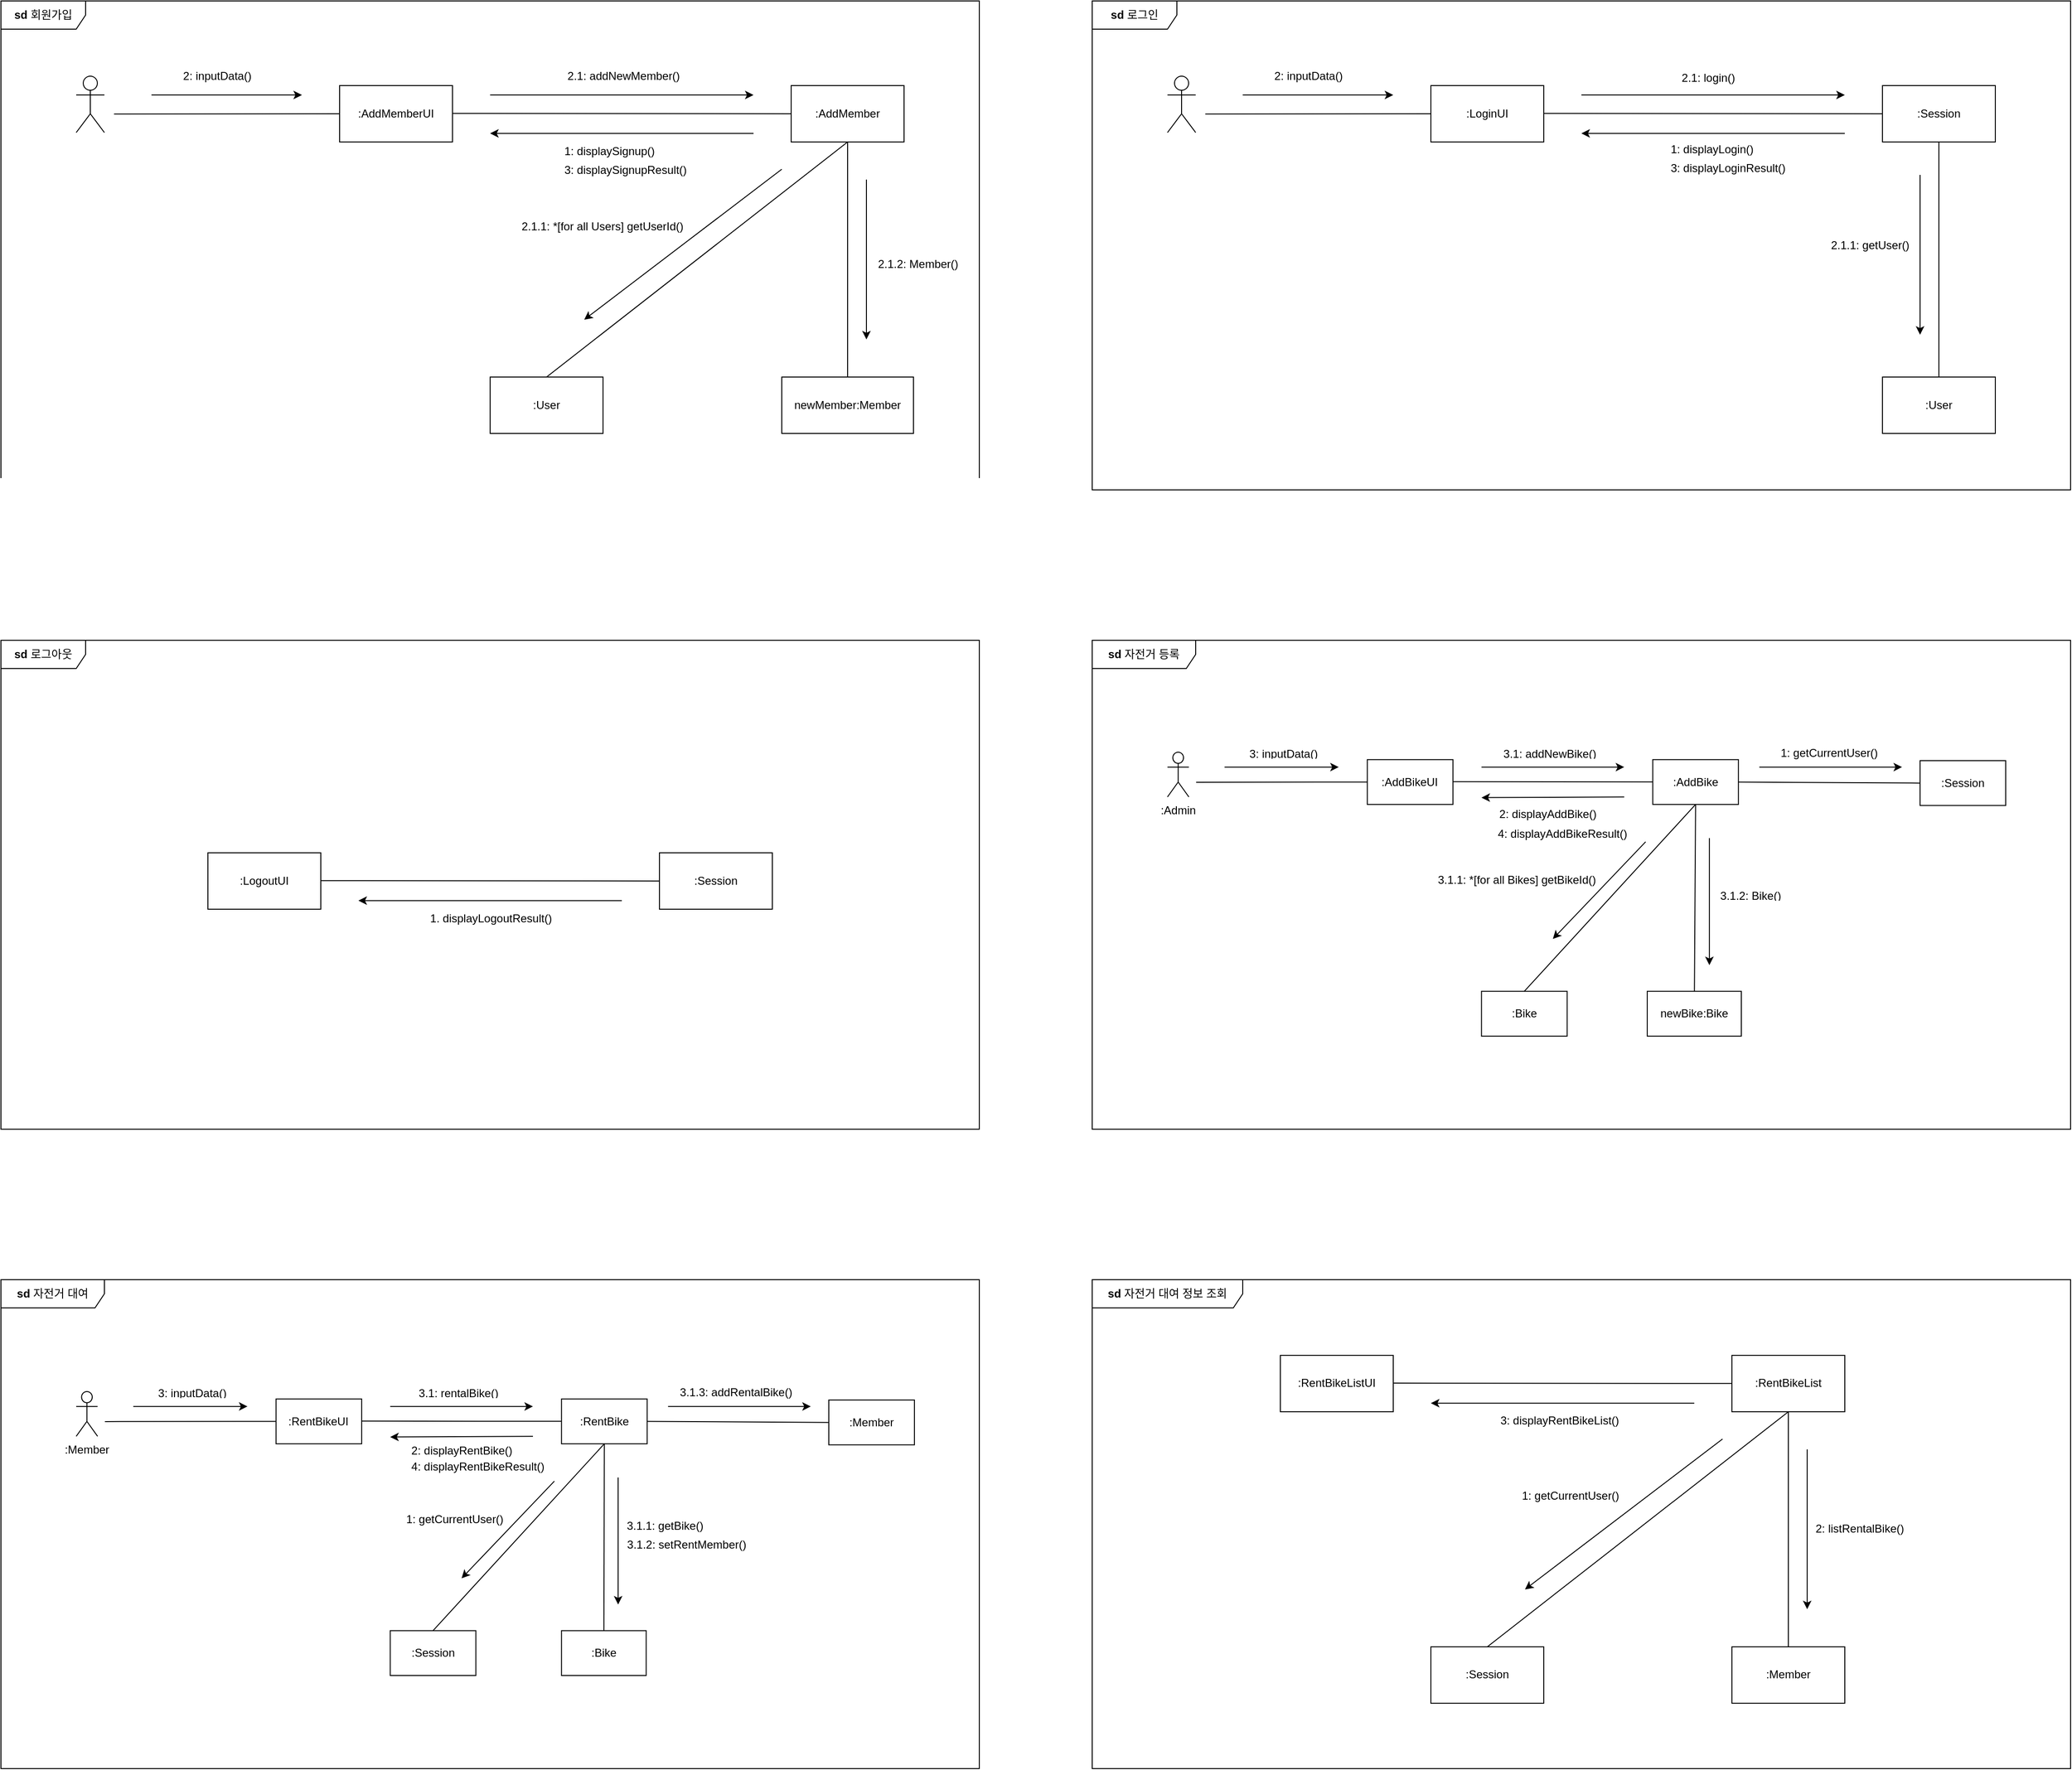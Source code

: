 <mxfile version="27.0.4">
  <diagram name="Page-1" id="929967ad-93f9-6ef4-fab6-5d389245f69c">
    <mxGraphModel dx="1453" dy="893" grid="1" gridSize="10" guides="1" tooltips="1" connect="1" arrows="1" fold="1" page="1" pageScale="1.5" pageWidth="1700" pageHeight="1500" background="none" math="0" shadow="0">
      <root>
        <mxCell id="0" style=";html=1;" />
        <mxCell id="1" style=";html=1;" parent="0" />
        <mxCell id="5Dsq9sax4IMBlSlcCFGJ-1" value="&lt;div&gt;&lt;br&gt;&lt;/div&gt;" style="shape=umlActor;verticalLabelPosition=bottom;verticalAlign=top;html=1;outlineConnect=0;" vertex="1" parent="1">
          <mxGeometry x="240" y="240" width="30" height="60" as="geometry" />
        </mxCell>
        <mxCell id="5Dsq9sax4IMBlSlcCFGJ-3" value=":AddMemberUI" style="rounded=0;whiteSpace=wrap;html=1;" vertex="1" parent="1">
          <mxGeometry x="520" y="250" width="120" height="60" as="geometry" />
        </mxCell>
        <mxCell id="5Dsq9sax4IMBlSlcCFGJ-4" value=":AddMember" style="rounded=0;whiteSpace=wrap;html=1;" vertex="1" parent="1">
          <mxGeometry x="1000" y="250" width="120" height="60" as="geometry" />
        </mxCell>
        <mxCell id="5Dsq9sax4IMBlSlcCFGJ-5" value=":User" style="rounded=0;whiteSpace=wrap;html=1;" vertex="1" parent="1">
          <mxGeometry x="680" y="560" width="120" height="60" as="geometry" />
        </mxCell>
        <mxCell id="5Dsq9sax4IMBlSlcCFGJ-6" value="newMember:Member" style="rounded=0;whiteSpace=wrap;html=1;" vertex="1" parent="1">
          <mxGeometry x="990" y="560" width="140" height="60" as="geometry" />
        </mxCell>
        <mxCell id="5Dsq9sax4IMBlSlcCFGJ-7" value="" style="endArrow=none;html=1;rounded=0;entryX=0.11;entryY=0.285;entryDx=0;entryDy=0;entryPerimeter=0;exitX=0;exitY=0.5;exitDx=0;exitDy=0;" edge="1" parent="1" source="5Dsq9sax4IMBlSlcCFGJ-3">
          <mxGeometry width="50" height="50" relative="1" as="geometry">
            <mxPoint x="630" y="410" as="sourcePoint" />
            <mxPoint x="280.2" y="280.25" as="targetPoint" />
          </mxGeometry>
        </mxCell>
        <mxCell id="5Dsq9sax4IMBlSlcCFGJ-8" value="" style="endArrow=none;html=1;rounded=0;entryX=0.11;entryY=0.285;entryDx=0;entryDy=0;entryPerimeter=0;" edge="1" parent="1" source="5Dsq9sax4IMBlSlcCFGJ-4">
          <mxGeometry width="50" height="50" relative="1" as="geometry">
            <mxPoint x="880" y="279.57" as="sourcePoint" />
            <mxPoint x="640" y="279.57" as="targetPoint" />
          </mxGeometry>
        </mxCell>
        <mxCell id="5Dsq9sax4IMBlSlcCFGJ-9" value="" style="endArrow=none;html=1;rounded=0;entryX=0.5;entryY=0;entryDx=0;entryDy=0;" edge="1" parent="1" target="5Dsq9sax4IMBlSlcCFGJ-5">
          <mxGeometry width="50" height="50" relative="1" as="geometry">
            <mxPoint x="1060" y="310" as="sourcePoint" />
            <mxPoint x="650" y="289.57" as="targetPoint" />
          </mxGeometry>
        </mxCell>
        <mxCell id="5Dsq9sax4IMBlSlcCFGJ-10" value="" style="endArrow=none;html=1;rounded=0;exitX=0.5;exitY=1;exitDx=0;exitDy=0;" edge="1" parent="1" source="5Dsq9sax4IMBlSlcCFGJ-4" target="5Dsq9sax4IMBlSlcCFGJ-6">
          <mxGeometry width="50" height="50" relative="1" as="geometry">
            <mxPoint x="1070" y="320" as="sourcePoint" />
            <mxPoint x="750" y="570" as="targetPoint" />
          </mxGeometry>
        </mxCell>
        <mxCell id="5Dsq9sax4IMBlSlcCFGJ-21" value="" style="endArrow=classic;html=1;rounded=0;movable=1;resizable=1;rotatable=1;deletable=1;editable=1;locked=0;connectable=1;" edge="1" parent="1">
          <mxGeometry width="50" height="50" relative="1" as="geometry">
            <mxPoint x="320" y="260" as="sourcePoint" />
            <mxPoint x="480" y="260" as="targetPoint" />
          </mxGeometry>
        </mxCell>
        <mxCell id="5Dsq9sax4IMBlSlcCFGJ-22" value="" style="endArrow=classic;html=1;rounded=0;movable=1;resizable=1;rotatable=1;deletable=1;editable=1;locked=0;connectable=1;" edge="1" parent="1">
          <mxGeometry width="50" height="50" relative="1" as="geometry">
            <mxPoint x="680" y="260" as="sourcePoint" />
            <mxPoint x="960" y="260" as="targetPoint" />
          </mxGeometry>
        </mxCell>
        <mxCell id="5Dsq9sax4IMBlSlcCFGJ-23" value="" style="endArrow=classic;html=1;rounded=0;movable=1;resizable=1;rotatable=1;deletable=1;editable=1;locked=0;connectable=1;" edge="1" parent="1">
          <mxGeometry width="50" height="50" relative="1" as="geometry">
            <mxPoint x="960" y="300.87" as="sourcePoint" />
            <mxPoint x="680" y="300.87" as="targetPoint" />
          </mxGeometry>
        </mxCell>
        <mxCell id="5Dsq9sax4IMBlSlcCFGJ-24" value="" style="endArrow=classic;html=1;rounded=0;movable=1;resizable=1;rotatable=1;deletable=1;editable=1;locked=0;connectable=1;" edge="1" parent="1">
          <mxGeometry width="50" height="50" relative="1" as="geometry">
            <mxPoint x="990" y="339.0" as="sourcePoint" />
            <mxPoint x="780" y="499" as="targetPoint" />
          </mxGeometry>
        </mxCell>
        <mxCell id="5Dsq9sax4IMBlSlcCFGJ-25" value="" style="endArrow=classic;html=1;rounded=0;movable=1;resizable=1;rotatable=1;deletable=1;editable=1;locked=0;connectable=1;" edge="1" parent="1">
          <mxGeometry width="50" height="50" relative="1" as="geometry">
            <mxPoint x="1080" y="350.0" as="sourcePoint" />
            <mxPoint x="1080" y="520" as="targetPoint" />
          </mxGeometry>
        </mxCell>
        <mxCell id="5Dsq9sax4IMBlSlcCFGJ-28" value="&lt;b&gt;sd &lt;/b&gt;회원가입" style="shape=umlFrame;whiteSpace=wrap;html=1;pointerEvents=0;width=90;height=30;" vertex="1" parent="1">
          <mxGeometry x="160" y="160" width="1040" height="520" as="geometry" />
        </mxCell>
        <UserObject label="2: inputData()" placeholders="1" name="Variable" id="5Dsq9sax4IMBlSlcCFGJ-29">
          <mxCell style="text;html=1;strokeColor=none;fillColor=none;align=center;verticalAlign=middle;whiteSpace=wrap;overflow=hidden;" vertex="1" parent="1">
            <mxGeometry x="350" y="230" width="80" height="20" as="geometry" />
          </mxCell>
        </UserObject>
        <UserObject label="2.1: addNewMember()" placeholders="1" name="Variable" id="5Dsq9sax4IMBlSlcCFGJ-31">
          <mxCell style="text;html=1;strokeColor=none;fillColor=none;align=center;verticalAlign=middle;whiteSpace=wrap;overflow=hidden;" vertex="1" parent="1">
            <mxGeometry x="757" y="230" width="130" height="20" as="geometry" />
          </mxCell>
        </UserObject>
        <UserObject label="1: displaySignup()" placeholders="1" name="Variable" id="5Dsq9sax4IMBlSlcCFGJ-33">
          <mxCell style="text;html=1;strokeColor=none;fillColor=none;align=center;verticalAlign=middle;whiteSpace=wrap;overflow=hidden;" vertex="1" parent="1">
            <mxGeometry x="742" y="310" width="130" height="20" as="geometry" />
          </mxCell>
        </UserObject>
        <UserObject label="2.1.1: *[for all Users] getUserId()" placeholders="1" name="Variable" id="5Dsq9sax4IMBlSlcCFGJ-35">
          <mxCell style="text;html=1;strokeColor=none;fillColor=none;align=center;verticalAlign=middle;whiteSpace=wrap;overflow=hidden;" vertex="1" parent="1">
            <mxGeometry x="712" y="390" width="175" height="20" as="geometry" />
          </mxCell>
        </UserObject>
        <UserObject label="2.1.2: Member()" placeholders="1" name="Variable" id="5Dsq9sax4IMBlSlcCFGJ-38">
          <mxCell style="text;html=1;strokeColor=none;fillColor=none;align=center;verticalAlign=middle;whiteSpace=wrap;overflow=hidden;" vertex="1" parent="1">
            <mxGeometry x="1070" y="430" width="130" height="20" as="geometry" />
          </mxCell>
        </UserObject>
        <mxCell id="5Dsq9sax4IMBlSlcCFGJ-85" value="&lt;div&gt;&lt;br&gt;&lt;/div&gt;" style="shape=umlActor;verticalLabelPosition=bottom;verticalAlign=top;html=1;outlineConnect=0;" vertex="1" parent="1">
          <mxGeometry x="1400" y="240" width="30" height="60" as="geometry" />
        </mxCell>
        <mxCell id="5Dsq9sax4IMBlSlcCFGJ-86" value=":LoginUI" style="rounded=0;whiteSpace=wrap;html=1;" vertex="1" parent="1">
          <mxGeometry x="1680" y="250" width="120" height="60" as="geometry" />
        </mxCell>
        <mxCell id="5Dsq9sax4IMBlSlcCFGJ-87" value=":Session" style="rounded=0;whiteSpace=wrap;html=1;" vertex="1" parent="1">
          <mxGeometry x="2160" y="250" width="120" height="60" as="geometry" />
        </mxCell>
        <mxCell id="5Dsq9sax4IMBlSlcCFGJ-89" value=":User" style="rounded=0;whiteSpace=wrap;html=1;" vertex="1" parent="1">
          <mxGeometry x="2160" y="560" width="120" height="60" as="geometry" />
        </mxCell>
        <mxCell id="5Dsq9sax4IMBlSlcCFGJ-90" value="" style="endArrow=none;html=1;rounded=0;entryX=0.11;entryY=0.285;entryDx=0;entryDy=0;entryPerimeter=0;exitX=0;exitY=0.5;exitDx=0;exitDy=0;" edge="1" parent="1" source="5Dsq9sax4IMBlSlcCFGJ-86">
          <mxGeometry width="50" height="50" relative="1" as="geometry">
            <mxPoint x="1790" y="410" as="sourcePoint" />
            <mxPoint x="1440.2" y="280.25" as="targetPoint" />
          </mxGeometry>
        </mxCell>
        <mxCell id="5Dsq9sax4IMBlSlcCFGJ-91" value="" style="endArrow=none;html=1;rounded=0;entryX=0.11;entryY=0.285;entryDx=0;entryDy=0;entryPerimeter=0;" edge="1" parent="1" source="5Dsq9sax4IMBlSlcCFGJ-87">
          <mxGeometry width="50" height="50" relative="1" as="geometry">
            <mxPoint x="2040" y="279.57" as="sourcePoint" />
            <mxPoint x="1800" y="279.57" as="targetPoint" />
          </mxGeometry>
        </mxCell>
        <mxCell id="5Dsq9sax4IMBlSlcCFGJ-93" value="" style="endArrow=none;html=1;rounded=0;exitX=0.5;exitY=1;exitDx=0;exitDy=0;" edge="1" parent="1" source="5Dsq9sax4IMBlSlcCFGJ-87" target="5Dsq9sax4IMBlSlcCFGJ-89">
          <mxGeometry width="50" height="50" relative="1" as="geometry">
            <mxPoint x="2230" y="320" as="sourcePoint" />
            <mxPoint x="1910" y="570" as="targetPoint" />
          </mxGeometry>
        </mxCell>
        <mxCell id="5Dsq9sax4IMBlSlcCFGJ-94" value="" style="endArrow=classic;html=1;rounded=0;movable=1;resizable=1;rotatable=1;deletable=1;editable=1;locked=0;connectable=1;" edge="1" parent="1">
          <mxGeometry width="50" height="50" relative="1" as="geometry">
            <mxPoint x="1480" y="260" as="sourcePoint" />
            <mxPoint x="1640" y="260" as="targetPoint" />
          </mxGeometry>
        </mxCell>
        <mxCell id="5Dsq9sax4IMBlSlcCFGJ-95" value="" style="endArrow=classic;html=1;rounded=0;movable=1;resizable=1;rotatable=1;deletable=1;editable=1;locked=0;connectable=1;" edge="1" parent="1">
          <mxGeometry width="50" height="50" relative="1" as="geometry">
            <mxPoint x="1840" y="260" as="sourcePoint" />
            <mxPoint x="2120" y="260" as="targetPoint" />
          </mxGeometry>
        </mxCell>
        <mxCell id="5Dsq9sax4IMBlSlcCFGJ-96" value="" style="endArrow=classic;html=1;rounded=0;movable=1;resizable=1;rotatable=1;deletable=1;editable=1;locked=0;connectable=1;" edge="1" parent="1">
          <mxGeometry width="50" height="50" relative="1" as="geometry">
            <mxPoint x="2120" y="300.87" as="sourcePoint" />
            <mxPoint x="1840" y="300.87" as="targetPoint" />
          </mxGeometry>
        </mxCell>
        <mxCell id="5Dsq9sax4IMBlSlcCFGJ-98" value="" style="endArrow=classic;html=1;rounded=0;movable=1;resizable=1;rotatable=1;deletable=1;editable=1;locked=0;connectable=1;" edge="1" parent="1">
          <mxGeometry width="50" height="50" relative="1" as="geometry">
            <mxPoint x="2200" y="345.0" as="sourcePoint" />
            <mxPoint x="2200" y="515" as="targetPoint" />
          </mxGeometry>
        </mxCell>
        <mxCell id="5Dsq9sax4IMBlSlcCFGJ-99" value="&lt;b&gt;sd &lt;/b&gt;로그인" style="shape=umlFrame;whiteSpace=wrap;html=1;pointerEvents=0;width=90;height=30;" vertex="1" parent="1">
          <mxGeometry x="1320" y="160" width="1040" height="520" as="geometry" />
        </mxCell>
        <UserObject label="2: inputData()" placeholders="1" name="Variable" id="5Dsq9sax4IMBlSlcCFGJ-100">
          <mxCell style="text;html=1;strokeColor=none;fillColor=none;align=center;verticalAlign=middle;whiteSpace=wrap;overflow=hidden;" vertex="1" parent="1">
            <mxGeometry x="1510" y="230" width="80" height="20" as="geometry" />
          </mxCell>
        </UserObject>
        <UserObject label="2.1: login()" placeholders="1" name="Variable" id="5Dsq9sax4IMBlSlcCFGJ-101">
          <mxCell style="text;html=1;strokeColor=none;fillColor=none;align=center;verticalAlign=middle;whiteSpace=wrap;overflow=hidden;" vertex="1" parent="1">
            <mxGeometry x="1910" y="232" width="130" height="20" as="geometry" />
          </mxCell>
        </UserObject>
        <UserObject label="1: displayLogin()" placeholders="1" name="Variable" id="5Dsq9sax4IMBlSlcCFGJ-102">
          <mxCell style="text;html=1;strokeColor=none;fillColor=none;align=center;verticalAlign=middle;whiteSpace=wrap;overflow=hidden;" vertex="1" parent="1">
            <mxGeometry x="1928" y="308" width="102" height="20" as="geometry" />
          </mxCell>
        </UserObject>
        <UserObject label="2.1.1: getUser()" placeholders="1" name="Variable" id="5Dsq9sax4IMBlSlcCFGJ-104">
          <mxCell style="text;html=1;strokeColor=none;fillColor=none;align=center;verticalAlign=middle;whiteSpace=wrap;overflow=hidden;" vertex="1" parent="1">
            <mxGeometry x="2102" y="410" width="90" height="20" as="geometry" />
          </mxCell>
        </UserObject>
        <mxCell id="5Dsq9sax4IMBlSlcCFGJ-106" value=":LogoutUI" style="rounded=0;whiteSpace=wrap;html=1;" vertex="1" parent="1">
          <mxGeometry x="380" y="1066" width="120" height="60" as="geometry" />
        </mxCell>
        <mxCell id="5Dsq9sax4IMBlSlcCFGJ-107" value=":Session" style="rounded=0;whiteSpace=wrap;html=1;" vertex="1" parent="1">
          <mxGeometry x="860" y="1066" width="120" height="60" as="geometry" />
        </mxCell>
        <mxCell id="5Dsq9sax4IMBlSlcCFGJ-110" value="" style="endArrow=none;html=1;rounded=0;entryX=0.11;entryY=0.285;entryDx=0;entryDy=0;entryPerimeter=0;" edge="1" parent="1" source="5Dsq9sax4IMBlSlcCFGJ-107">
          <mxGeometry width="50" height="50" relative="1" as="geometry">
            <mxPoint x="740" y="1095.57" as="sourcePoint" />
            <mxPoint x="500" y="1095.57" as="targetPoint" />
          </mxGeometry>
        </mxCell>
        <mxCell id="5Dsq9sax4IMBlSlcCFGJ-114" value="" style="endArrow=classic;html=1;rounded=0;movable=1;resizable=1;rotatable=1;deletable=1;editable=1;locked=0;connectable=1;" edge="1" parent="1">
          <mxGeometry width="50" height="50" relative="1" as="geometry">
            <mxPoint x="820" y="1116.87" as="sourcePoint" />
            <mxPoint x="540" y="1116.87" as="targetPoint" />
          </mxGeometry>
        </mxCell>
        <mxCell id="5Dsq9sax4IMBlSlcCFGJ-116" value="&lt;b&gt;sd &lt;/b&gt;로그아웃" style="shape=umlFrame;whiteSpace=wrap;html=1;pointerEvents=0;width=90;height=30;" vertex="1" parent="1">
          <mxGeometry x="160" y="840" width="1040" height="520" as="geometry" />
        </mxCell>
        <UserObject label="1. displayLogoutResult()" placeholders="1" name="Variable" id="5Dsq9sax4IMBlSlcCFGJ-119">
          <mxCell style="text;html=1;strokeColor=none;fillColor=none;align=center;verticalAlign=middle;whiteSpace=wrap;overflow=hidden;" vertex="1" parent="1">
            <mxGeometry x="612" y="1126" width="138" height="20" as="geometry" />
          </mxCell>
        </UserObject>
        <mxCell id="5Dsq9sax4IMBlSlcCFGJ-148" value="" style="group" vertex="1" connectable="0" parent="1">
          <mxGeometry x="1400" y="951" width="660" height="310" as="geometry" />
        </mxCell>
        <mxCell id="5Dsq9sax4IMBlSlcCFGJ-123" value="&lt;div&gt;:Admin&lt;/div&gt;" style="shape=umlActor;verticalLabelPosition=bottom;verticalAlign=top;html=1;outlineConnect=0;" vertex="1" parent="5Dsq9sax4IMBlSlcCFGJ-148">
          <mxGeometry y="7.949" width="22.759" height="47.692" as="geometry" />
        </mxCell>
        <mxCell id="5Dsq9sax4IMBlSlcCFGJ-124" value=":AddBikeUI" style="rounded=0;whiteSpace=wrap;html=1;" vertex="1" parent="5Dsq9sax4IMBlSlcCFGJ-148">
          <mxGeometry x="212.414" y="15.897" width="91.034" height="47.692" as="geometry" />
        </mxCell>
        <mxCell id="5Dsq9sax4IMBlSlcCFGJ-125" value=":AddBike" style="rounded=0;whiteSpace=wrap;html=1;" vertex="1" parent="5Dsq9sax4IMBlSlcCFGJ-148">
          <mxGeometry x="515.862" y="15.897" width="91.034" height="47.692" as="geometry" />
        </mxCell>
        <mxCell id="5Dsq9sax4IMBlSlcCFGJ-126" value=":Bike" style="rounded=0;whiteSpace=wrap;html=1;" vertex="1" parent="5Dsq9sax4IMBlSlcCFGJ-148">
          <mxGeometry x="333.793" y="262.308" width="91.034" height="47.692" as="geometry" />
        </mxCell>
        <mxCell id="5Dsq9sax4IMBlSlcCFGJ-127" value="newBike:Bike" style="rounded=0;whiteSpace=wrap;html=1;" vertex="1" parent="5Dsq9sax4IMBlSlcCFGJ-148">
          <mxGeometry x="510" y="262.31" width="100" height="47.69" as="geometry" />
        </mxCell>
        <mxCell id="5Dsq9sax4IMBlSlcCFGJ-128" value="" style="endArrow=none;html=1;rounded=0;entryX=0.11;entryY=0.285;entryDx=0;entryDy=0;entryPerimeter=0;exitX=0;exitY=0.5;exitDx=0;exitDy=0;" edge="1" parent="5Dsq9sax4IMBlSlcCFGJ-148" source="5Dsq9sax4IMBlSlcCFGJ-124">
          <mxGeometry width="50" height="50" relative="1" as="geometry">
            <mxPoint x="295.862" y="143.077" as="sourcePoint" />
            <mxPoint x="30.497" y="39.942" as="targetPoint" />
          </mxGeometry>
        </mxCell>
        <mxCell id="5Dsq9sax4IMBlSlcCFGJ-129" value="" style="endArrow=none;html=1;rounded=0;entryX=0.11;entryY=0.285;entryDx=0;entryDy=0;entryPerimeter=0;" edge="1" parent="5Dsq9sax4IMBlSlcCFGJ-148" source="5Dsq9sax4IMBlSlcCFGJ-125">
          <mxGeometry width="50" height="50" relative="1" as="geometry">
            <mxPoint x="485.517" y="39.402" as="sourcePoint" />
            <mxPoint x="303.448" y="39.402" as="targetPoint" />
          </mxGeometry>
        </mxCell>
        <mxCell id="5Dsq9sax4IMBlSlcCFGJ-130" value="" style="endArrow=none;html=1;rounded=0;entryX=0.5;entryY=0;entryDx=0;entryDy=0;" edge="1" parent="5Dsq9sax4IMBlSlcCFGJ-148" target="5Dsq9sax4IMBlSlcCFGJ-126">
          <mxGeometry width="50" height="50" relative="1" as="geometry">
            <mxPoint x="561.379" y="63.59" as="sourcePoint" />
            <mxPoint x="311.034" y="47.351" as="targetPoint" />
          </mxGeometry>
        </mxCell>
        <mxCell id="5Dsq9sax4IMBlSlcCFGJ-131" value="" style="endArrow=none;html=1;rounded=0;exitX=0.5;exitY=1;exitDx=0;exitDy=0;" edge="1" parent="5Dsq9sax4IMBlSlcCFGJ-148" source="5Dsq9sax4IMBlSlcCFGJ-125" target="5Dsq9sax4IMBlSlcCFGJ-127">
          <mxGeometry width="50" height="50" relative="1" as="geometry">
            <mxPoint x="629.655" y="71.538" as="sourcePoint" />
            <mxPoint x="386.897" y="270.256" as="targetPoint" />
          </mxGeometry>
        </mxCell>
        <mxCell id="5Dsq9sax4IMBlSlcCFGJ-132" value="" style="endArrow=classic;html=1;rounded=0;movable=1;resizable=1;rotatable=1;deletable=1;editable=1;locked=0;connectable=1;" edge="1" parent="5Dsq9sax4IMBlSlcCFGJ-148">
          <mxGeometry width="50" height="50" relative="1" as="geometry">
            <mxPoint x="60.69" y="23.846" as="sourcePoint" />
            <mxPoint x="182.069" y="23.846" as="targetPoint" />
          </mxGeometry>
        </mxCell>
        <mxCell id="5Dsq9sax4IMBlSlcCFGJ-133" value="" style="endArrow=classic;html=1;rounded=0;movable=1;resizable=1;rotatable=1;deletable=1;editable=1;locked=0;connectable=1;" edge="1" parent="5Dsq9sax4IMBlSlcCFGJ-148">
          <mxGeometry width="50" height="50" relative="1" as="geometry">
            <mxPoint x="333.793" y="23.846" as="sourcePoint" />
            <mxPoint x="485.517" y="23.846" as="targetPoint" />
          </mxGeometry>
        </mxCell>
        <mxCell id="5Dsq9sax4IMBlSlcCFGJ-134" value="" style="endArrow=classic;html=1;rounded=0;movable=1;resizable=1;rotatable=1;deletable=1;editable=1;locked=0;connectable=1;" edge="1" parent="5Dsq9sax4IMBlSlcCFGJ-148">
          <mxGeometry width="50" height="50" relative="1" as="geometry">
            <mxPoint x="485.517" y="55.641" as="sourcePoint" />
            <mxPoint x="333.793" y="56.332" as="targetPoint" />
          </mxGeometry>
        </mxCell>
        <mxCell id="5Dsq9sax4IMBlSlcCFGJ-135" value="" style="endArrow=classic;html=1;rounded=0;movable=1;resizable=1;rotatable=1;deletable=1;editable=1;locked=0;connectable=1;" edge="1" parent="5Dsq9sax4IMBlSlcCFGJ-148">
          <mxGeometry width="50" height="50" relative="1" as="geometry">
            <mxPoint x="508.276" y="103.333" as="sourcePoint" />
            <mxPoint x="409.655" y="206.667" as="targetPoint" />
          </mxGeometry>
        </mxCell>
        <mxCell id="5Dsq9sax4IMBlSlcCFGJ-136" value="" style="endArrow=classic;html=1;rounded=0;movable=1;resizable=1;rotatable=1;deletable=1;editable=1;locked=0;connectable=1;" edge="1" parent="5Dsq9sax4IMBlSlcCFGJ-148">
          <mxGeometry width="50" height="50" relative="1" as="geometry">
            <mxPoint x="576.059" y="99.359" as="sourcePoint" />
            <mxPoint x="576.059" y="234.487" as="targetPoint" />
          </mxGeometry>
        </mxCell>
        <UserObject label="3: inputData()" placeholders="1" name="Variable" id="5Dsq9sax4IMBlSlcCFGJ-138">
          <mxCell style="text;html=1;strokeColor=none;fillColor=none;align=center;verticalAlign=middle;whiteSpace=wrap;overflow=hidden;" vertex="1" parent="5Dsq9sax4IMBlSlcCFGJ-148">
            <mxGeometry x="80" width="86.55" height="15.9" as="geometry" />
          </mxCell>
        </UserObject>
        <UserObject label="3.1: addNewBike()" placeholders="1" name="Variable" id="5Dsq9sax4IMBlSlcCFGJ-139">
          <mxCell style="text;html=1;strokeColor=none;fillColor=none;align=center;verticalAlign=middle;whiteSpace=wrap;overflow=hidden;" vertex="1" parent="5Dsq9sax4IMBlSlcCFGJ-148">
            <mxGeometry x="350" width="112.76" height="15.9" as="geometry" />
          </mxCell>
        </UserObject>
        <UserObject label="2: displayAddBike()" placeholders="1" name="Variable" id="5Dsq9sax4IMBlSlcCFGJ-140">
          <mxCell style="text;html=1;strokeColor=none;fillColor=none;align=center;verticalAlign=middle;whiteSpace=wrap;overflow=hidden;" vertex="1" parent="5Dsq9sax4IMBlSlcCFGJ-148">
            <mxGeometry x="350" y="60.59" width="108.97" height="26.41" as="geometry" />
          </mxCell>
        </UserObject>
        <UserObject label="3.1.1: *[for all Bikes] getBikeId()" placeholders="1" name="Variable" id="5Dsq9sax4IMBlSlcCFGJ-141">
          <mxCell style="text;html=1;strokeColor=none;fillColor=none;align=center;verticalAlign=middle;whiteSpace=wrap;overflow=hidden;" vertex="1" parent="5Dsq9sax4IMBlSlcCFGJ-148">
            <mxGeometry x="281.38" y="131.13" width="181.38" height="24.87" as="geometry" />
          </mxCell>
        </UserObject>
        <UserObject label="3.1.2: Bike()" placeholders="1" name="Variable" id="5Dsq9sax4IMBlSlcCFGJ-142">
          <mxCell style="text;html=1;strokeColor=none;fillColor=none;align=center;verticalAlign=middle;whiteSpace=wrap;overflow=hidden;" vertex="1" parent="5Dsq9sax4IMBlSlcCFGJ-148">
            <mxGeometry x="582.138" y="151.034" width="75.862" height="15.897" as="geometry" />
          </mxCell>
        </UserObject>
        <UserObject label="4: displayAddBikeResult()" placeholders="1" name="Variable" id="5Dsq9sax4IMBlSlcCFGJ-212">
          <mxCell style="text;html=1;strokeColor=none;fillColor=none;align=center;verticalAlign=middle;whiteSpace=wrap;overflow=hidden;" vertex="1" parent="5Dsq9sax4IMBlSlcCFGJ-148">
            <mxGeometry x="350" y="82" width="140" height="26.41" as="geometry" />
          </mxCell>
        </UserObject>
        <mxCell id="5Dsq9sax4IMBlSlcCFGJ-150" value=":Session" style="rounded=0;whiteSpace=wrap;html=1;" vertex="1" parent="1">
          <mxGeometry x="2200.002" y="967.997" width="91.034" height="47.692" as="geometry" />
        </mxCell>
        <mxCell id="5Dsq9sax4IMBlSlcCFGJ-152" value="" style="endArrow=none;html=1;rounded=0;entryX=1;entryY=0.5;entryDx=0;entryDy=0;exitX=0;exitY=0.5;exitDx=0;exitDy=0;" edge="1" parent="1" source="5Dsq9sax4IMBlSlcCFGJ-150" target="5Dsq9sax4IMBlSlcCFGJ-125">
          <mxGeometry width="50" height="50" relative="1" as="geometry">
            <mxPoint x="2200" y="989" as="sourcePoint" />
            <mxPoint x="2009.998" y="989.412" as="targetPoint" />
          </mxGeometry>
        </mxCell>
        <mxCell id="5Dsq9sax4IMBlSlcCFGJ-153" value="" style="endArrow=classic;html=1;rounded=0;movable=1;resizable=1;rotatable=1;deletable=1;editable=1;locked=0;connectable=1;" edge="1" parent="1">
          <mxGeometry width="50" height="50" relative="1" as="geometry">
            <mxPoint x="2029.133" y="974.846" as="sourcePoint" />
            <mxPoint x="2180.857" y="974.846" as="targetPoint" />
          </mxGeometry>
        </mxCell>
        <UserObject label="1: getCurrentUser()" placeholders="1" name="Variable" id="5Dsq9sax4IMBlSlcCFGJ-154">
          <mxCell style="text;html=1;strokeColor=none;fillColor=none;align=center;verticalAlign=middle;whiteSpace=wrap;overflow=hidden;" vertex="1" parent="1">
            <mxGeometry x="2042.34" y="950" width="122.76" height="19.9" as="geometry" />
          </mxCell>
        </UserObject>
        <mxCell id="5Dsq9sax4IMBlSlcCFGJ-156" value="&lt;b&gt;sd &lt;/b&gt;자전거 등록" style="shape=umlFrame;whiteSpace=wrap;html=1;pointerEvents=0;width=110;height=30;" vertex="1" parent="1">
          <mxGeometry x="1320" y="840" width="1040" height="520" as="geometry" />
        </mxCell>
        <mxCell id="5Dsq9sax4IMBlSlcCFGJ-157" value="" style="group" vertex="1" connectable="0" parent="1">
          <mxGeometry x="240" y="1631" width="670" height="310" as="geometry" />
        </mxCell>
        <mxCell id="5Dsq9sax4IMBlSlcCFGJ-158" value="&lt;div&gt;:Member&lt;/div&gt;" style="shape=umlActor;verticalLabelPosition=bottom;verticalAlign=top;html=1;outlineConnect=0;" vertex="1" parent="5Dsq9sax4IMBlSlcCFGJ-157">
          <mxGeometry y="7.949" width="22.759" height="47.692" as="geometry" />
        </mxCell>
        <mxCell id="5Dsq9sax4IMBlSlcCFGJ-159" value=":RentBikeUI" style="rounded=0;whiteSpace=wrap;html=1;" vertex="1" parent="5Dsq9sax4IMBlSlcCFGJ-157">
          <mxGeometry x="212.414" y="15.897" width="91.034" height="47.692" as="geometry" />
        </mxCell>
        <mxCell id="5Dsq9sax4IMBlSlcCFGJ-160" value=":RentBike" style="rounded=0;whiteSpace=wrap;html=1;" vertex="1" parent="5Dsq9sax4IMBlSlcCFGJ-157">
          <mxGeometry x="515.862" y="15.897" width="91.034" height="47.692" as="geometry" />
        </mxCell>
        <mxCell id="5Dsq9sax4IMBlSlcCFGJ-161" value=":Session" style="rounded=0;whiteSpace=wrap;html=1;" vertex="1" parent="5Dsq9sax4IMBlSlcCFGJ-157">
          <mxGeometry x="333.793" y="262.308" width="91.034" height="47.692" as="geometry" />
        </mxCell>
        <mxCell id="5Dsq9sax4IMBlSlcCFGJ-162" value=":Bike" style="rounded=0;whiteSpace=wrap;html=1;" vertex="1" parent="5Dsq9sax4IMBlSlcCFGJ-157">
          <mxGeometry x="515.86" y="262.31" width="90" height="47.69" as="geometry" />
        </mxCell>
        <mxCell id="5Dsq9sax4IMBlSlcCFGJ-163" value="" style="endArrow=none;html=1;rounded=0;entryX=0.11;entryY=0.285;entryDx=0;entryDy=0;entryPerimeter=0;exitX=0;exitY=0.5;exitDx=0;exitDy=0;" edge="1" parent="5Dsq9sax4IMBlSlcCFGJ-157" source="5Dsq9sax4IMBlSlcCFGJ-159">
          <mxGeometry width="50" height="50" relative="1" as="geometry">
            <mxPoint x="295.862" y="143.077" as="sourcePoint" />
            <mxPoint x="30.497" y="39.942" as="targetPoint" />
          </mxGeometry>
        </mxCell>
        <mxCell id="5Dsq9sax4IMBlSlcCFGJ-164" value="" style="endArrow=none;html=1;rounded=0;entryX=0.11;entryY=0.285;entryDx=0;entryDy=0;entryPerimeter=0;" edge="1" parent="5Dsq9sax4IMBlSlcCFGJ-157" source="5Dsq9sax4IMBlSlcCFGJ-160">
          <mxGeometry width="50" height="50" relative="1" as="geometry">
            <mxPoint x="485.517" y="39.402" as="sourcePoint" />
            <mxPoint x="303.448" y="39.402" as="targetPoint" />
          </mxGeometry>
        </mxCell>
        <mxCell id="5Dsq9sax4IMBlSlcCFGJ-165" value="" style="endArrow=none;html=1;rounded=0;entryX=0.5;entryY=0;entryDx=0;entryDy=0;" edge="1" parent="5Dsq9sax4IMBlSlcCFGJ-157" target="5Dsq9sax4IMBlSlcCFGJ-161">
          <mxGeometry width="50" height="50" relative="1" as="geometry">
            <mxPoint x="561.379" y="63.59" as="sourcePoint" />
            <mxPoint x="311.034" y="47.351" as="targetPoint" />
          </mxGeometry>
        </mxCell>
        <mxCell id="5Dsq9sax4IMBlSlcCFGJ-166" value="" style="endArrow=none;html=1;rounded=0;exitX=0.5;exitY=1;exitDx=0;exitDy=0;" edge="1" parent="5Dsq9sax4IMBlSlcCFGJ-157" source="5Dsq9sax4IMBlSlcCFGJ-160" target="5Dsq9sax4IMBlSlcCFGJ-162">
          <mxGeometry width="50" height="50" relative="1" as="geometry">
            <mxPoint x="629.655" y="71.538" as="sourcePoint" />
            <mxPoint x="386.897" y="270.256" as="targetPoint" />
          </mxGeometry>
        </mxCell>
        <mxCell id="5Dsq9sax4IMBlSlcCFGJ-167" value="" style="endArrow=classic;html=1;rounded=0;movable=1;resizable=1;rotatable=1;deletable=1;editable=1;locked=0;connectable=1;" edge="1" parent="5Dsq9sax4IMBlSlcCFGJ-157">
          <mxGeometry width="50" height="50" relative="1" as="geometry">
            <mxPoint x="60.69" y="23.846" as="sourcePoint" />
            <mxPoint x="182.069" y="23.846" as="targetPoint" />
          </mxGeometry>
        </mxCell>
        <mxCell id="5Dsq9sax4IMBlSlcCFGJ-168" value="" style="endArrow=classic;html=1;rounded=0;movable=1;resizable=1;rotatable=1;deletable=1;editable=1;locked=0;connectable=1;" edge="1" parent="5Dsq9sax4IMBlSlcCFGJ-157">
          <mxGeometry width="50" height="50" relative="1" as="geometry">
            <mxPoint x="333.793" y="23.846" as="sourcePoint" />
            <mxPoint x="485.517" y="23.846" as="targetPoint" />
          </mxGeometry>
        </mxCell>
        <mxCell id="5Dsq9sax4IMBlSlcCFGJ-169" value="" style="endArrow=classic;html=1;rounded=0;movable=1;resizable=1;rotatable=1;deletable=1;editable=1;locked=0;connectable=1;" edge="1" parent="5Dsq9sax4IMBlSlcCFGJ-157">
          <mxGeometry width="50" height="50" relative="1" as="geometry">
            <mxPoint x="485.517" y="55.641" as="sourcePoint" />
            <mxPoint x="333.793" y="56.332" as="targetPoint" />
          </mxGeometry>
        </mxCell>
        <mxCell id="5Dsq9sax4IMBlSlcCFGJ-170" value="" style="endArrow=classic;html=1;rounded=0;movable=1;resizable=1;rotatable=1;deletable=1;editable=1;locked=0;connectable=1;" edge="1" parent="5Dsq9sax4IMBlSlcCFGJ-157">
          <mxGeometry width="50" height="50" relative="1" as="geometry">
            <mxPoint x="508.276" y="103.333" as="sourcePoint" />
            <mxPoint x="409.655" y="206.667" as="targetPoint" />
          </mxGeometry>
        </mxCell>
        <mxCell id="5Dsq9sax4IMBlSlcCFGJ-171" value="" style="endArrow=classic;html=1;rounded=0;movable=1;resizable=1;rotatable=1;deletable=1;editable=1;locked=0;connectable=1;" edge="1" parent="5Dsq9sax4IMBlSlcCFGJ-157">
          <mxGeometry width="50" height="50" relative="1" as="geometry">
            <mxPoint x="576.059" y="99.359" as="sourcePoint" />
            <mxPoint x="576.059" y="234.487" as="targetPoint" />
          </mxGeometry>
        </mxCell>
        <UserObject label="3: inputData()" placeholders="1" name="Variable" id="5Dsq9sax4IMBlSlcCFGJ-172">
          <mxCell style="text;html=1;strokeColor=none;fillColor=none;align=center;verticalAlign=middle;whiteSpace=wrap;overflow=hidden;" vertex="1" parent="5Dsq9sax4IMBlSlcCFGJ-157">
            <mxGeometry x="80" width="86.55" height="15.9" as="geometry" />
          </mxCell>
        </UserObject>
        <UserObject label="3.1: rentalBike()" placeholders="1" name="Variable" id="5Dsq9sax4IMBlSlcCFGJ-173">
          <mxCell style="text;html=1;strokeColor=none;fillColor=none;align=center;verticalAlign=middle;whiteSpace=wrap;overflow=hidden;" vertex="1" parent="5Dsq9sax4IMBlSlcCFGJ-157">
            <mxGeometry x="350" width="112.76" height="15.9" as="geometry" />
          </mxCell>
        </UserObject>
        <UserObject label="2: displayRentBike()" placeholders="1" name="Variable" id="5Dsq9sax4IMBlSlcCFGJ-174">
          <mxCell style="text;html=1;strokeColor=none;fillColor=none;align=center;verticalAlign=middle;whiteSpace=wrap;overflow=hidden;" vertex="1" parent="5Dsq9sax4IMBlSlcCFGJ-157">
            <mxGeometry x="350" y="57.59" width="120" height="26.41" as="geometry" />
          </mxCell>
        </UserObject>
        <UserObject label="1: getCurrentUser()" placeholders="1" name="Variable" id="5Dsq9sax4IMBlSlcCFGJ-175">
          <mxCell style="text;html=1;strokeColor=none;fillColor=none;align=center;verticalAlign=middle;whiteSpace=wrap;overflow=hidden;" vertex="1" parent="5Dsq9sax4IMBlSlcCFGJ-157">
            <mxGeometry x="346" y="131.13" width="112.76" height="24.87" as="geometry" />
          </mxCell>
        </UserObject>
        <UserObject label="3.1.1: getBike()" placeholders="1" name="Variable" id="5Dsq9sax4IMBlSlcCFGJ-176">
          <mxCell style="text;html=1;strokeColor=none;fillColor=none;align=center;verticalAlign=middle;whiteSpace=wrap;overflow=hidden;" vertex="1" parent="5Dsq9sax4IMBlSlcCFGJ-157">
            <mxGeometry x="582.14" y="141.03" width="87.86" height="18.97" as="geometry" />
          </mxCell>
        </UserObject>
        <UserObject label="4: displayRentBikeResult()" placeholders="1" name="Variable" id="5Dsq9sax4IMBlSlcCFGJ-213">
          <mxCell style="text;html=1;strokeColor=none;fillColor=none;align=center;verticalAlign=middle;whiteSpace=wrap;overflow=hidden;" vertex="1" parent="5Dsq9sax4IMBlSlcCFGJ-157">
            <mxGeometry x="352" y="75" width="150" height="26.41" as="geometry" />
          </mxCell>
        </UserObject>
        <mxCell id="5Dsq9sax4IMBlSlcCFGJ-177" value=":Member" style="rounded=0;whiteSpace=wrap;html=1;" vertex="1" parent="1">
          <mxGeometry x="1040.002" y="1647.997" width="91.034" height="47.692" as="geometry" />
        </mxCell>
        <mxCell id="5Dsq9sax4IMBlSlcCFGJ-178" value="" style="endArrow=none;html=1;rounded=0;entryX=1;entryY=0.5;entryDx=0;entryDy=0;exitX=0;exitY=0.5;exitDx=0;exitDy=0;" edge="1" parent="1" source="5Dsq9sax4IMBlSlcCFGJ-177" target="5Dsq9sax4IMBlSlcCFGJ-160">
          <mxGeometry width="50" height="50" relative="1" as="geometry">
            <mxPoint x="1040" y="1669" as="sourcePoint" />
            <mxPoint x="849.998" y="1669.412" as="targetPoint" />
          </mxGeometry>
        </mxCell>
        <mxCell id="5Dsq9sax4IMBlSlcCFGJ-179" value="" style="endArrow=classic;html=1;rounded=0;movable=1;resizable=1;rotatable=1;deletable=1;editable=1;locked=0;connectable=1;" edge="1" parent="1">
          <mxGeometry width="50" height="50" relative="1" as="geometry">
            <mxPoint x="869.133" y="1654.846" as="sourcePoint" />
            <mxPoint x="1020.857" y="1654.846" as="targetPoint" />
          </mxGeometry>
        </mxCell>
        <UserObject label="3.1.3: addRentalBike()" placeholders="1" name="Variable" id="5Dsq9sax4IMBlSlcCFGJ-180">
          <mxCell style="text;html=1;strokeColor=none;fillColor=none;align=center;verticalAlign=middle;whiteSpace=wrap;overflow=hidden;" vertex="1" parent="1">
            <mxGeometry x="880.34" y="1630" width="122.76" height="19.9" as="geometry" />
          </mxCell>
        </UserObject>
        <mxCell id="5Dsq9sax4IMBlSlcCFGJ-181" value="&lt;b&gt;sd &lt;/b&gt;자전거 대여" style="shape=umlFrame;whiteSpace=wrap;html=1;pointerEvents=0;width=110;height=30;" vertex="1" parent="1">
          <mxGeometry x="160" y="1520" width="1040" height="520" as="geometry" />
        </mxCell>
        <UserObject label="3.1.2: setRentMember()" placeholders="1" name="Variable" id="5Dsq9sax4IMBlSlcCFGJ-182">
          <mxCell style="text;html=1;strokeColor=none;fillColor=none;align=center;verticalAlign=middle;whiteSpace=wrap;overflow=hidden;" vertex="1" parent="1">
            <mxGeometry x="820" y="1793" width="137.86" height="18.97" as="geometry" />
          </mxCell>
        </UserObject>
        <mxCell id="5Dsq9sax4IMBlSlcCFGJ-186" value=":RentBikeListUI" style="rounded=0;whiteSpace=wrap;html=1;" vertex="1" parent="1">
          <mxGeometry x="1520" y="1600.49" width="120" height="60" as="geometry" />
        </mxCell>
        <mxCell id="5Dsq9sax4IMBlSlcCFGJ-187" value=":RentBikeList" style="rounded=0;whiteSpace=wrap;html=1;" vertex="1" parent="1">
          <mxGeometry x="2000" y="1600.49" width="120" height="60" as="geometry" />
        </mxCell>
        <mxCell id="5Dsq9sax4IMBlSlcCFGJ-188" value=":Session" style="rounded=0;whiteSpace=wrap;html=1;" vertex="1" parent="1">
          <mxGeometry x="1680" y="1910.49" width="120" height="60" as="geometry" />
        </mxCell>
        <mxCell id="5Dsq9sax4IMBlSlcCFGJ-189" value=":Member" style="rounded=0;whiteSpace=wrap;html=1;" vertex="1" parent="1">
          <mxGeometry x="2000" y="1910.49" width="120" height="60" as="geometry" />
        </mxCell>
        <mxCell id="5Dsq9sax4IMBlSlcCFGJ-191" value="" style="endArrow=none;html=1;rounded=0;entryX=0.11;entryY=0.285;entryDx=0;entryDy=0;entryPerimeter=0;" edge="1" parent="1" source="5Dsq9sax4IMBlSlcCFGJ-187">
          <mxGeometry width="50" height="50" relative="1" as="geometry">
            <mxPoint x="1880" y="1630.06" as="sourcePoint" />
            <mxPoint x="1640" y="1630.06" as="targetPoint" />
          </mxGeometry>
        </mxCell>
        <mxCell id="5Dsq9sax4IMBlSlcCFGJ-192" value="" style="endArrow=none;html=1;rounded=0;entryX=0.5;entryY=0;entryDx=0;entryDy=0;" edge="1" parent="1" target="5Dsq9sax4IMBlSlcCFGJ-188">
          <mxGeometry width="50" height="50" relative="1" as="geometry">
            <mxPoint x="2060" y="1660.49" as="sourcePoint" />
            <mxPoint x="1650" y="1640.06" as="targetPoint" />
          </mxGeometry>
        </mxCell>
        <mxCell id="5Dsq9sax4IMBlSlcCFGJ-193" value="" style="endArrow=none;html=1;rounded=0;exitX=0.5;exitY=1;exitDx=0;exitDy=0;" edge="1" parent="1" source="5Dsq9sax4IMBlSlcCFGJ-187" target="5Dsq9sax4IMBlSlcCFGJ-189">
          <mxGeometry width="50" height="50" relative="1" as="geometry">
            <mxPoint x="2070" y="1670.49" as="sourcePoint" />
            <mxPoint x="1750" y="1920.49" as="targetPoint" />
          </mxGeometry>
        </mxCell>
        <mxCell id="5Dsq9sax4IMBlSlcCFGJ-196" value="" style="endArrow=classic;html=1;rounded=0;movable=1;resizable=1;rotatable=1;deletable=1;editable=1;locked=0;connectable=1;" edge="1" parent="1">
          <mxGeometry width="50" height="50" relative="1" as="geometry">
            <mxPoint x="1960" y="1651.36" as="sourcePoint" />
            <mxPoint x="1680" y="1651.36" as="targetPoint" />
          </mxGeometry>
        </mxCell>
        <mxCell id="5Dsq9sax4IMBlSlcCFGJ-197" value="" style="endArrow=classic;html=1;rounded=0;movable=1;resizable=1;rotatable=1;deletable=1;editable=1;locked=0;connectable=1;" edge="1" parent="1">
          <mxGeometry width="50" height="50" relative="1" as="geometry">
            <mxPoint x="1990" y="1689.49" as="sourcePoint" />
            <mxPoint x="1780" y="1849.49" as="targetPoint" />
          </mxGeometry>
        </mxCell>
        <mxCell id="5Dsq9sax4IMBlSlcCFGJ-198" value="" style="endArrow=classic;html=1;rounded=0;movable=1;resizable=1;rotatable=1;deletable=1;editable=1;locked=0;connectable=1;" edge="1" parent="1">
          <mxGeometry width="50" height="50" relative="1" as="geometry">
            <mxPoint x="2080" y="1700.49" as="sourcePoint" />
            <mxPoint x="2080" y="1870.49" as="targetPoint" />
          </mxGeometry>
        </mxCell>
        <mxCell id="5Dsq9sax4IMBlSlcCFGJ-199" value="&lt;b&gt;sd &lt;/b&gt;자전거 대여 정보 조회" style="shape=umlFrame;whiteSpace=wrap;html=1;pointerEvents=0;width=160;height=30;" vertex="1" parent="1">
          <mxGeometry x="1320" y="1520" width="1040" height="520" as="geometry" />
        </mxCell>
        <UserObject label="3: displayRentBikeList()" placeholders="1" name="Variable" id="5Dsq9sax4IMBlSlcCFGJ-202">
          <mxCell style="text;html=1;strokeColor=none;fillColor=none;align=center;verticalAlign=middle;whiteSpace=wrap;overflow=hidden;" vertex="1" parent="1">
            <mxGeometry x="1752" y="1660.49" width="130" height="20" as="geometry" />
          </mxCell>
        </UserObject>
        <UserObject label="1: getCurrentUser()" placeholders="1" name="Variable" id="5Dsq9sax4IMBlSlcCFGJ-203">
          <mxCell style="text;html=1;strokeColor=none;fillColor=none;align=center;verticalAlign=middle;whiteSpace=wrap;overflow=hidden;" vertex="1" parent="1">
            <mxGeometry x="1770" y="1740.49" width="117" height="20" as="geometry" />
          </mxCell>
        </UserObject>
        <UserObject label="2: listRentalBike()" placeholders="1" name="Variable" id="5Dsq9sax4IMBlSlcCFGJ-204">
          <mxCell style="text;html=1;strokeColor=none;fillColor=none;align=center;verticalAlign=middle;whiteSpace=wrap;overflow=hidden;" vertex="1" parent="1">
            <mxGeometry x="2071" y="1774.97" width="130" height="20" as="geometry" />
          </mxCell>
        </UserObject>
        <UserObject label="3: displaySignupResult()" placeholders="1" name="Variable" id="5Dsq9sax4IMBlSlcCFGJ-209">
          <mxCell style="text;html=1;strokeColor=none;fillColor=none;align=center;verticalAlign=middle;whiteSpace=wrap;overflow=hidden;" vertex="1" parent="1">
            <mxGeometry x="755" y="330" width="138" height="20" as="geometry" />
          </mxCell>
        </UserObject>
        <UserObject label="3: displayLoginResult()" placeholders="1" name="Variable" id="5Dsq9sax4IMBlSlcCFGJ-210">
          <mxCell style="text;html=1;strokeColor=none;fillColor=none;align=center;verticalAlign=middle;whiteSpace=wrap;overflow=hidden;" vertex="1" parent="1">
            <mxGeometry x="1921" y="328" width="150" height="20" as="geometry" />
          </mxCell>
        </UserObject>
      </root>
    </mxGraphModel>
  </diagram>
</mxfile>
